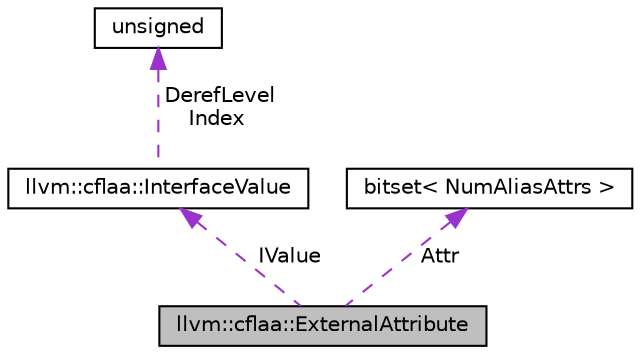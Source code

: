 digraph "llvm::cflaa::ExternalAttribute"
{
 // LATEX_PDF_SIZE
  bgcolor="transparent";
  edge [fontname="Helvetica",fontsize="10",labelfontname="Helvetica",labelfontsize="10"];
  node [fontname="Helvetica",fontsize="10",shape="box"];
  Node1 [label="llvm::cflaa::ExternalAttribute",height=0.2,width=0.4,color="black", fillcolor="grey75", style="filled", fontcolor="black",tooltip="We use ExternalAttribute to describe an externally visible AliasAttrs for parameters/return value."];
  Node2 -> Node1 [dir="back",color="darkorchid3",fontsize="10",style="dashed",label=" IValue" ,fontname="Helvetica"];
  Node2 [label="llvm::cflaa::InterfaceValue",height=0.2,width=0.4,color="black",URL="$structllvm_1_1cflaa_1_1InterfaceValue.html",tooltip="We use InterfaceValue to describe parameters/return value, as well as potential memory locations that..."];
  Node3 -> Node2 [dir="back",color="darkorchid3",fontsize="10",style="dashed",label=" DerefLevel\nIndex" ,fontname="Helvetica"];
  Node3 [label="unsigned",height=0.2,width=0.4,color="black",URL="$classunsigned.html",tooltip=" "];
  Node4 -> Node1 [dir="back",color="darkorchid3",fontsize="10",style="dashed",label=" Attr" ,fontname="Helvetica"];
  Node4 [label="bitset\< NumAliasAttrs \>",height=0.2,width=0.4,color="black",tooltip=" "];
}

